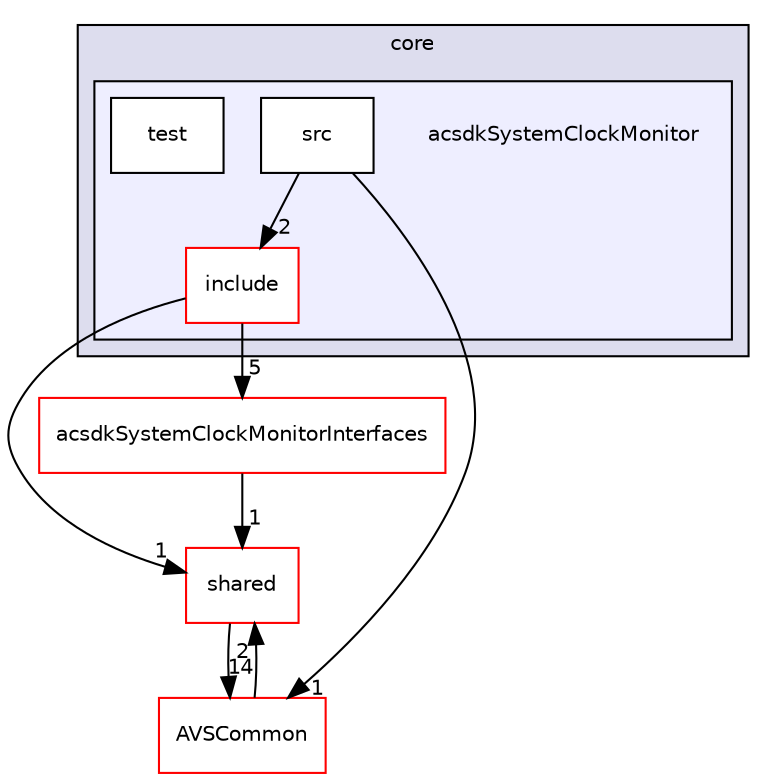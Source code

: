 digraph "/workplace/avs-device-sdk/core/acsdkSystemClockMonitor" {
  compound=true
  node [ fontsize="10", fontname="Helvetica"];
  edge [ labelfontsize="10", labelfontname="Helvetica"];
  subgraph clusterdir_4270bfced15e0e73154b13468c7c9ad9 {
    graph [ bgcolor="#ddddee", pencolor="black", label="core" fontname="Helvetica", fontsize="10", URL="dir_4270bfced15e0e73154b13468c7c9ad9.html"]
  subgraph clusterdir_a75b81623657c8016f8a3814f6ad93db {
    graph [ bgcolor="#eeeeff", pencolor="black", label="" URL="dir_a75b81623657c8016f8a3814f6ad93db.html"];
    dir_a75b81623657c8016f8a3814f6ad93db [shape=plaintext label="acsdkSystemClockMonitor"];
    dir_1b7bd8613db1a05906df498f7c571108 [shape=box label="include" color="red" fillcolor="white" style="filled" URL="dir_1b7bd8613db1a05906df498f7c571108.html"];
    dir_60222db980a66d8fa031bcaf642c5863 [shape=box label="src" color="black" fillcolor="white" style="filled" URL="dir_60222db980a66d8fa031bcaf642c5863.html"];
    dir_7a225dc674277da31fe02be89ef07a00 [shape=box label="test" color="black" fillcolor="white" style="filled" URL="dir_7a225dc674277da31fe02be89ef07a00.html"];
  }
  }
  dir_9982052f7ce695d12571567315b2fafa [shape=box label="shared" fillcolor="white" style="filled" color="red" URL="dir_9982052f7ce695d12571567315b2fafa.html"];
  dir_330edef272a752e9bbc7c394eda31c01 [shape=box label="acsdkSystemClockMonitorInterfaces" fillcolor="white" style="filled" color="red" URL="dir_330edef272a752e9bbc7c394eda31c01.html"];
  dir_13e65effb2bde530b17b3d5eefcd0266 [shape=box label="AVSCommon" fillcolor="white" style="filled" color="red" URL="dir_13e65effb2bde530b17b3d5eefcd0266.html"];
  dir_9982052f7ce695d12571567315b2fafa->dir_13e65effb2bde530b17b3d5eefcd0266 [headlabel="14", labeldistance=1.5 headhref="dir_000598_000017.html"];
  dir_330edef272a752e9bbc7c394eda31c01->dir_9982052f7ce695d12571567315b2fafa [headlabel="1", labeldistance=1.5 headhref="dir_000495_000598.html"];
  dir_60222db980a66d8fa031bcaf642c5863->dir_1b7bd8613db1a05906df498f7c571108 [headlabel="2", labeldistance=1.5 headhref="dir_000493_000491.html"];
  dir_60222db980a66d8fa031bcaf642c5863->dir_13e65effb2bde530b17b3d5eefcd0266 [headlabel="1", labeldistance=1.5 headhref="dir_000493_000017.html"];
  dir_1b7bd8613db1a05906df498f7c571108->dir_9982052f7ce695d12571567315b2fafa [headlabel="1", labeldistance=1.5 headhref="dir_000491_000598.html"];
  dir_1b7bd8613db1a05906df498f7c571108->dir_330edef272a752e9bbc7c394eda31c01 [headlabel="5", labeldistance=1.5 headhref="dir_000491_000495.html"];
  dir_13e65effb2bde530b17b3d5eefcd0266->dir_9982052f7ce695d12571567315b2fafa [headlabel="2", labeldistance=1.5 headhref="dir_000017_000598.html"];
}
